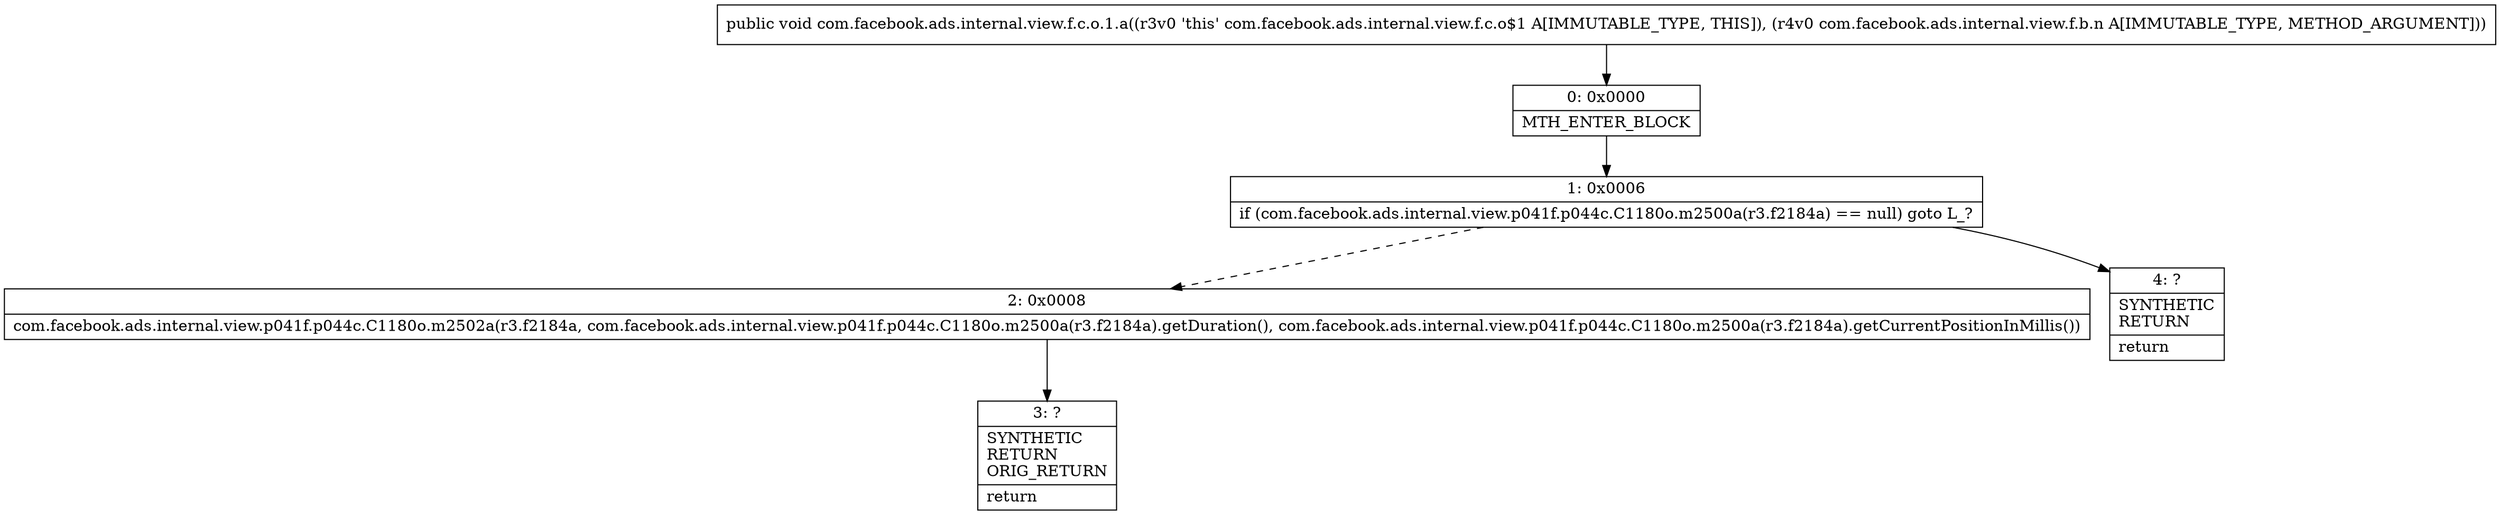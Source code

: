 digraph "CFG forcom.facebook.ads.internal.view.f.c.o.1.a(Lcom\/facebook\/ads\/internal\/view\/f\/b\/n;)V" {
Node_0 [shape=record,label="{0\:\ 0x0000|MTH_ENTER_BLOCK\l}"];
Node_1 [shape=record,label="{1\:\ 0x0006|if (com.facebook.ads.internal.view.p041f.p044c.C1180o.m2500a(r3.f2184a) == null) goto L_?\l}"];
Node_2 [shape=record,label="{2\:\ 0x0008|com.facebook.ads.internal.view.p041f.p044c.C1180o.m2502a(r3.f2184a, com.facebook.ads.internal.view.p041f.p044c.C1180o.m2500a(r3.f2184a).getDuration(), com.facebook.ads.internal.view.p041f.p044c.C1180o.m2500a(r3.f2184a).getCurrentPositionInMillis())\l}"];
Node_3 [shape=record,label="{3\:\ ?|SYNTHETIC\lRETURN\lORIG_RETURN\l|return\l}"];
Node_4 [shape=record,label="{4\:\ ?|SYNTHETIC\lRETURN\l|return\l}"];
MethodNode[shape=record,label="{public void com.facebook.ads.internal.view.f.c.o.1.a((r3v0 'this' com.facebook.ads.internal.view.f.c.o$1 A[IMMUTABLE_TYPE, THIS]), (r4v0 com.facebook.ads.internal.view.f.b.n A[IMMUTABLE_TYPE, METHOD_ARGUMENT])) }"];
MethodNode -> Node_0;
Node_0 -> Node_1;
Node_1 -> Node_2[style=dashed];
Node_1 -> Node_4;
Node_2 -> Node_3;
}

